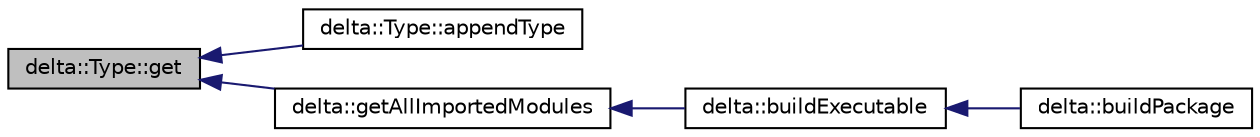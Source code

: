 digraph "delta::Type::get"
{
  edge [fontname="Helvetica",fontsize="10",labelfontname="Helvetica",labelfontsize="10"];
  node [fontname="Helvetica",fontsize="10",shape=record];
  rankdir="LR";
  Node4 [label="delta::Type::get",height=0.2,width=0.4,color="black", fillcolor="grey75", style="filled", fontcolor="black"];
  Node4 -> Node5 [dir="back",color="midnightblue",fontsize="10",style="solid",fontname="Helvetica"];
  Node5 [label="delta::Type::appendType",height=0.2,width=0.4,color="black", fillcolor="white", style="filled",URL="$structdelta_1_1_type.html#ae63c22497da399541f7cc9762ad339d5"];
  Node4 -> Node6 [dir="back",color="midnightblue",fontsize="10",style="solid",fontname="Helvetica"];
  Node6 [label="delta::getAllImportedModules",height=0.2,width=0.4,color="black", fillcolor="white", style="filled",URL="$namespacedelta.html#a949f83e8840a11b90a369f9b2278ba0a"];
  Node6 -> Node7 [dir="back",color="midnightblue",fontsize="10",style="solid",fontname="Helvetica"];
  Node7 [label="delta::buildExecutable",height=0.2,width=0.4,color="black", fillcolor="white", style="filled",URL="$namespacedelta.html#aea63e33d3ee2ff18ad7c1fefd8bbeca2"];
  Node7 -> Node8 [dir="back",color="midnightblue",fontsize="10",style="solid",fontname="Helvetica"];
  Node8 [label="delta::buildPackage",height=0.2,width=0.4,color="black", fillcolor="white", style="filled",URL="$namespacedelta.html#a608f3203f47e224f518306b184b5cf60"];
}
